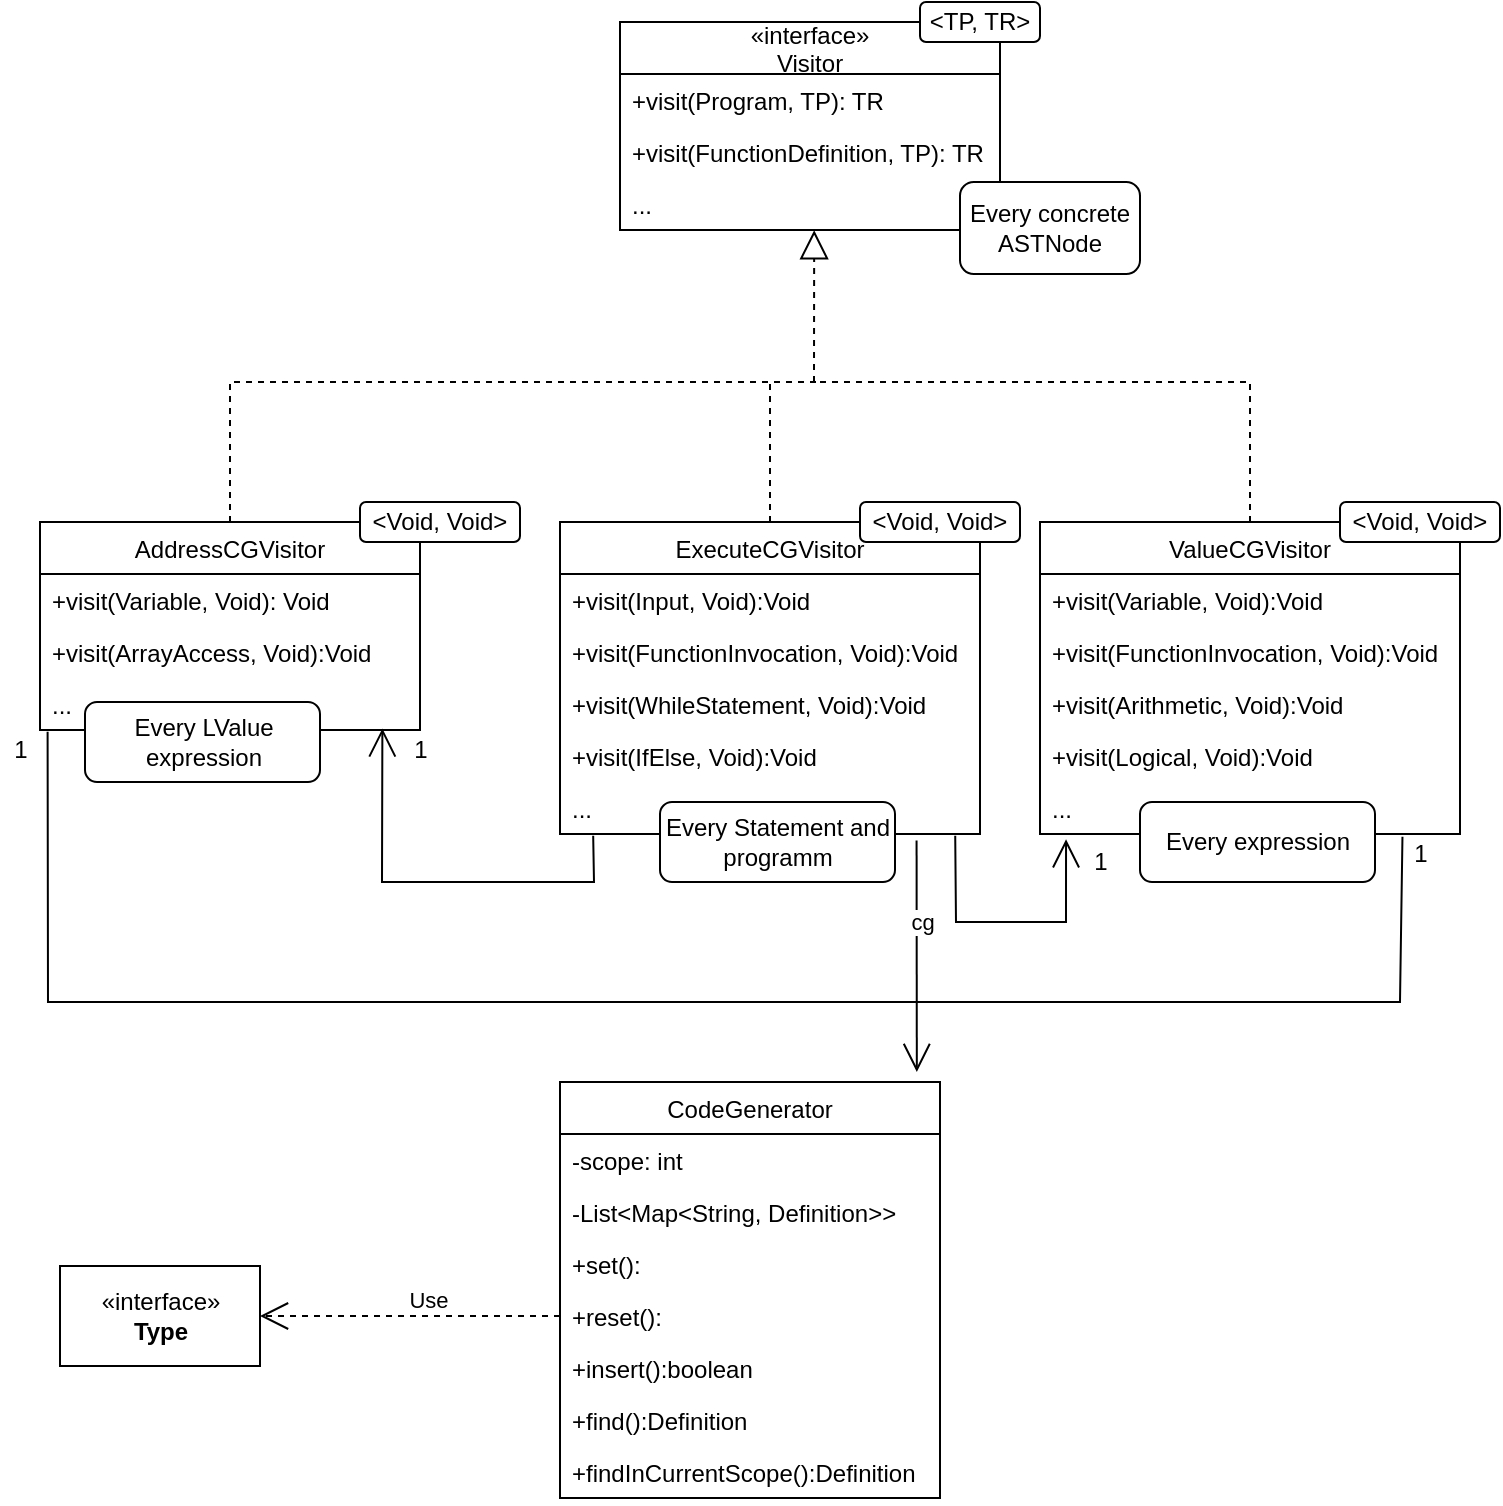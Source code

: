 <mxfile version="17.4.2" type="device"><diagram id="rqmffUZ1v0jOcx3wVz-R" name="Page-1"><mxGraphModel dx="1611" dy="1154" grid="1" gridSize="10" guides="1" tooltips="1" connect="1" arrows="1" fold="1" page="1" pageScale="1" pageWidth="827" pageHeight="1169" math="0" shadow="0"><root><mxCell id="0"/><mxCell id="1" parent="0"/><mxCell id="3r6myUnmNjeDX1TcMDbN-1" value="«interface»&#10;Visitor" style="swimlane;fontStyle=0;childLayout=stackLayout;horizontal=1;startSize=26;fillColor=none;horizontalStack=0;resizeParent=1;resizeParentMax=0;resizeLast=0;collapsible=1;marginBottom=0;" vertex="1" parent="1"><mxGeometry x="-470" y="110" width="190" height="104" as="geometry"/></mxCell><mxCell id="3r6myUnmNjeDX1TcMDbN-2" value="+visit(Program, TP): TR" style="text;strokeColor=none;fillColor=none;align=left;verticalAlign=top;spacingLeft=4;spacingRight=4;overflow=hidden;rotatable=0;points=[[0,0.5],[1,0.5]];portConstraint=eastwest;" vertex="1" parent="3r6myUnmNjeDX1TcMDbN-1"><mxGeometry y="26" width="190" height="26" as="geometry"/></mxCell><mxCell id="3r6myUnmNjeDX1TcMDbN-3" value="+visit(FunctionDefinition, TP): TR" style="text;strokeColor=none;fillColor=none;align=left;verticalAlign=top;spacingLeft=4;spacingRight=4;overflow=hidden;rotatable=0;points=[[0,0.5],[1,0.5]];portConstraint=eastwest;" vertex="1" parent="3r6myUnmNjeDX1TcMDbN-1"><mxGeometry y="52" width="190" height="26" as="geometry"/></mxCell><mxCell id="3r6myUnmNjeDX1TcMDbN-4" value="..." style="text;strokeColor=none;fillColor=none;align=left;verticalAlign=top;spacingLeft=4;spacingRight=4;overflow=hidden;rotatable=0;points=[[0,0.5],[1,0.5]];portConstraint=eastwest;" vertex="1" parent="3r6myUnmNjeDX1TcMDbN-1"><mxGeometry y="78" width="190" height="26" as="geometry"/></mxCell><mxCell id="3r6myUnmNjeDX1TcMDbN-5" value="&amp;lt;TP, TR&amp;gt;" style="rounded=1;whiteSpace=wrap;html=1;" vertex="1" parent="1"><mxGeometry x="-320" y="100" width="60" height="20" as="geometry"/></mxCell><mxCell id="3r6myUnmNjeDX1TcMDbN-6" value="CodeGenerator" style="swimlane;fontStyle=0;childLayout=stackLayout;horizontal=1;startSize=26;fillColor=none;horizontalStack=0;resizeParent=1;resizeParentMax=0;resizeLast=0;collapsible=1;marginBottom=0;" vertex="1" parent="1"><mxGeometry x="-500" y="640" width="190" height="208" as="geometry"/></mxCell><mxCell id="3r6myUnmNjeDX1TcMDbN-7" value="-scope: int" style="text;strokeColor=none;fillColor=none;align=left;verticalAlign=top;spacingLeft=4;spacingRight=4;overflow=hidden;rotatable=0;points=[[0,0.5],[1,0.5]];portConstraint=eastwest;" vertex="1" parent="3r6myUnmNjeDX1TcMDbN-6"><mxGeometry y="26" width="190" height="26" as="geometry"/></mxCell><mxCell id="3r6myUnmNjeDX1TcMDbN-8" value="-List&lt;Map&lt;String, Definition&gt;&gt;" style="text;strokeColor=none;fillColor=none;align=left;verticalAlign=top;spacingLeft=4;spacingRight=4;overflow=hidden;rotatable=0;points=[[0,0.5],[1,0.5]];portConstraint=eastwest;" vertex="1" parent="3r6myUnmNjeDX1TcMDbN-6"><mxGeometry y="52" width="190" height="26" as="geometry"/></mxCell><mxCell id="3r6myUnmNjeDX1TcMDbN-9" value="+set():" style="text;strokeColor=none;fillColor=none;align=left;verticalAlign=top;spacingLeft=4;spacingRight=4;overflow=hidden;rotatable=0;points=[[0,0.5],[1,0.5]];portConstraint=eastwest;" vertex="1" parent="3r6myUnmNjeDX1TcMDbN-6"><mxGeometry y="78" width="190" height="26" as="geometry"/></mxCell><mxCell id="3r6myUnmNjeDX1TcMDbN-10" value="+reset():" style="text;strokeColor=none;fillColor=none;align=left;verticalAlign=top;spacingLeft=4;spacingRight=4;overflow=hidden;rotatable=0;points=[[0,0.5],[1,0.5]];portConstraint=eastwest;" vertex="1" parent="3r6myUnmNjeDX1TcMDbN-6"><mxGeometry y="104" width="190" height="26" as="geometry"/></mxCell><mxCell id="3r6myUnmNjeDX1TcMDbN-11" value="+insert():boolean" style="text;strokeColor=none;fillColor=none;align=left;verticalAlign=top;spacingLeft=4;spacingRight=4;overflow=hidden;rotatable=0;points=[[0,0.5],[1,0.5]];portConstraint=eastwest;" vertex="1" parent="3r6myUnmNjeDX1TcMDbN-6"><mxGeometry y="130" width="190" height="26" as="geometry"/></mxCell><mxCell id="3r6myUnmNjeDX1TcMDbN-12" value="+find():Definition" style="text;strokeColor=none;fillColor=none;align=left;verticalAlign=top;spacingLeft=4;spacingRight=4;overflow=hidden;rotatable=0;points=[[0,0.5],[1,0.5]];portConstraint=eastwest;" vertex="1" parent="3r6myUnmNjeDX1TcMDbN-6"><mxGeometry y="156" width="190" height="26" as="geometry"/></mxCell><mxCell id="3r6myUnmNjeDX1TcMDbN-13" value="+findInCurrentScope():Definition" style="text;strokeColor=none;fillColor=none;align=left;verticalAlign=top;spacingLeft=4;spacingRight=4;overflow=hidden;rotatable=0;points=[[0,0.5],[1,0.5]];portConstraint=eastwest;" vertex="1" parent="3r6myUnmNjeDX1TcMDbN-6"><mxGeometry y="182" width="190" height="26" as="geometry"/></mxCell><mxCell id="3r6myUnmNjeDX1TcMDbN-16" value="AddressCGVisitor" style="swimlane;fontStyle=0;childLayout=stackLayout;horizontal=1;startSize=26;fillColor=none;horizontalStack=0;resizeParent=1;resizeParentMax=0;resizeLast=0;collapsible=1;marginBottom=0;" vertex="1" parent="1"><mxGeometry x="-760" y="360" width="190" height="104" as="geometry"/></mxCell><mxCell id="3r6myUnmNjeDX1TcMDbN-17" value="+visit(Variable, Void): Void" style="text;strokeColor=none;fillColor=none;align=left;verticalAlign=top;spacingLeft=4;spacingRight=4;overflow=hidden;rotatable=0;points=[[0,0.5],[1,0.5]];portConstraint=eastwest;" vertex="1" parent="3r6myUnmNjeDX1TcMDbN-16"><mxGeometry y="26" width="190" height="26" as="geometry"/></mxCell><mxCell id="3r6myUnmNjeDX1TcMDbN-18" value="+visit(ArrayAccess, Void):Void" style="text;strokeColor=none;fillColor=none;align=left;verticalAlign=top;spacingLeft=4;spacingRight=4;overflow=hidden;rotatable=0;points=[[0,0.5],[1,0.5]];portConstraint=eastwest;" vertex="1" parent="3r6myUnmNjeDX1TcMDbN-16"><mxGeometry y="52" width="190" height="26" as="geometry"/></mxCell><mxCell id="3r6myUnmNjeDX1TcMDbN-19" value="..." style="text;strokeColor=none;fillColor=none;align=left;verticalAlign=top;spacingLeft=4;spacingRight=4;overflow=hidden;rotatable=0;points=[[0,0.5],[1,0.5]];portConstraint=eastwest;" vertex="1" parent="3r6myUnmNjeDX1TcMDbN-16"><mxGeometry y="78" width="190" height="26" as="geometry"/></mxCell><mxCell id="3r6myUnmNjeDX1TcMDbN-20" value="ValueCGVisitor" style="swimlane;fontStyle=0;childLayout=stackLayout;horizontal=1;startSize=26;fillColor=none;horizontalStack=0;resizeParent=1;resizeParentMax=0;resizeLast=0;collapsible=1;marginBottom=0;" vertex="1" parent="1"><mxGeometry x="-260" y="360" width="210" height="156" as="geometry"/></mxCell><mxCell id="3r6myUnmNjeDX1TcMDbN-21" value="+visit(Variable, Void):Void" style="text;strokeColor=none;fillColor=none;align=left;verticalAlign=top;spacingLeft=4;spacingRight=4;overflow=hidden;rotatable=0;points=[[0,0.5],[1,0.5]];portConstraint=eastwest;" vertex="1" parent="3r6myUnmNjeDX1TcMDbN-20"><mxGeometry y="26" width="210" height="26" as="geometry"/></mxCell><mxCell id="3r6myUnmNjeDX1TcMDbN-22" value="+visit(FunctionInvocation, Void):Void" style="text;strokeColor=none;fillColor=none;align=left;verticalAlign=top;spacingLeft=4;spacingRight=4;overflow=hidden;rotatable=0;points=[[0,0.5],[1,0.5]];portConstraint=eastwest;" vertex="1" parent="3r6myUnmNjeDX1TcMDbN-20"><mxGeometry y="52" width="210" height="26" as="geometry"/></mxCell><mxCell id="3r6myUnmNjeDX1TcMDbN-23" value="+visit(Arithmetic, Void):Void" style="text;strokeColor=none;fillColor=none;align=left;verticalAlign=top;spacingLeft=4;spacingRight=4;overflow=hidden;rotatable=0;points=[[0,0.5],[1,0.5]];portConstraint=eastwest;" vertex="1" parent="3r6myUnmNjeDX1TcMDbN-20"><mxGeometry y="78" width="210" height="26" as="geometry"/></mxCell><mxCell id="3r6myUnmNjeDX1TcMDbN-24" value="+visit(Logical, Void):Void" style="text;strokeColor=none;fillColor=none;align=left;verticalAlign=top;spacingLeft=4;spacingRight=4;overflow=hidden;rotatable=0;points=[[0,0.5],[1,0.5]];portConstraint=eastwest;" vertex="1" parent="3r6myUnmNjeDX1TcMDbN-20"><mxGeometry y="104" width="210" height="26" as="geometry"/></mxCell><mxCell id="3r6myUnmNjeDX1TcMDbN-47" value="..." style="text;strokeColor=none;fillColor=none;align=left;verticalAlign=top;spacingLeft=4;spacingRight=4;overflow=hidden;rotatable=0;points=[[0,0.5],[1,0.5]];portConstraint=eastwest;" vertex="1" parent="3r6myUnmNjeDX1TcMDbN-20"><mxGeometry y="130" width="210" height="26" as="geometry"/></mxCell><mxCell id="3r6myUnmNjeDX1TcMDbN-25" value="Every concrete ASTNode" style="rounded=1;whiteSpace=wrap;html=1;" vertex="1" parent="1"><mxGeometry x="-300" y="190" width="90" height="46" as="geometry"/></mxCell><mxCell id="3r6myUnmNjeDX1TcMDbN-26" value="Every LValue expression" style="rounded=1;whiteSpace=wrap;html=1;" vertex="1" parent="1"><mxGeometry x="-737.5" y="450" width="117.5" height="40" as="geometry"/></mxCell><mxCell id="3r6myUnmNjeDX1TcMDbN-27" value="&amp;lt;Void, Void&amp;gt;" style="rounded=1;whiteSpace=wrap;html=1;" vertex="1" parent="1"><mxGeometry x="-600" y="350" width="80" height="20" as="geometry"/></mxCell><mxCell id="3r6myUnmNjeDX1TcMDbN-28" value="&amp;lt;Void, Void&amp;gt;" style="rounded=1;whiteSpace=wrap;html=1;" vertex="1" parent="1"><mxGeometry x="-110" y="350" width="80" height="20" as="geometry"/></mxCell><mxCell id="3r6myUnmNjeDX1TcMDbN-29" value="" style="endArrow=block;dashed=1;endFill=0;endSize=12;html=1;rounded=0;entryX=0.511;entryY=1.004;entryDx=0;entryDy=0;entryPerimeter=0;exitX=0.5;exitY=0;exitDx=0;exitDy=0;" edge="1" parent="1" source="3r6myUnmNjeDX1TcMDbN-20" target="3r6myUnmNjeDX1TcMDbN-4"><mxGeometry width="160" relative="1" as="geometry"><mxPoint x="-400" y="310" as="sourcePoint"/><mxPoint x="-380" y="240" as="targetPoint"/><Array as="points"><mxPoint x="-155" y="290"/><mxPoint x="-325" y="290"/><mxPoint x="-373" y="290"/></Array></mxGeometry></mxCell><mxCell id="3r6myUnmNjeDX1TcMDbN-30" value="" style="endArrow=none;dashed=1;html=1;rounded=0;exitX=0.5;exitY=0;exitDx=0;exitDy=0;" edge="1" parent="1" source="3r6myUnmNjeDX1TcMDbN-16"><mxGeometry width="50" height="50" relative="1" as="geometry"><mxPoint x="-595.714" y="290" as="sourcePoint"/><mxPoint x="-370" y="290" as="targetPoint"/><Array as="points"><mxPoint x="-665" y="290"/></Array></mxGeometry></mxCell><mxCell id="3r6myUnmNjeDX1TcMDbN-34" value="«interface»&lt;br&gt;&lt;b&gt;Type&lt;/b&gt;" style="html=1;" vertex="1" parent="1"><mxGeometry x="-750" y="732" width="100" height="50" as="geometry"/></mxCell><mxCell id="3r6myUnmNjeDX1TcMDbN-36" value="Use" style="endArrow=open;endSize=12;dashed=1;html=1;rounded=0;entryX=1;entryY=0.5;entryDx=0;entryDy=0;exitX=0;exitY=0.5;exitDx=0;exitDy=0;" edge="1" parent="1" source="3r6myUnmNjeDX1TcMDbN-10" target="3r6myUnmNjeDX1TcMDbN-34"><mxGeometry x="-0.118" y="-8" width="160" relative="1" as="geometry"><mxPoint x="-350" y="257" as="sourcePoint"/><mxPoint x="-432.5" y="360" as="targetPoint"/><Array as="points"/><mxPoint as="offset"/></mxGeometry></mxCell><mxCell id="3r6myUnmNjeDX1TcMDbN-37" value="ExecuteCGVisitor" style="swimlane;fontStyle=0;childLayout=stackLayout;horizontal=1;startSize=26;fillColor=none;horizontalStack=0;resizeParent=1;resizeParentMax=0;resizeLast=0;collapsible=1;marginBottom=0;" vertex="1" parent="1"><mxGeometry x="-500" y="360" width="210" height="156" as="geometry"/></mxCell><mxCell id="3r6myUnmNjeDX1TcMDbN-38" value="+visit(Input, Void):Void" style="text;strokeColor=none;fillColor=none;align=left;verticalAlign=top;spacingLeft=4;spacingRight=4;overflow=hidden;rotatable=0;points=[[0,0.5],[1,0.5]];portConstraint=eastwest;" vertex="1" parent="3r6myUnmNjeDX1TcMDbN-37"><mxGeometry y="26" width="210" height="26" as="geometry"/></mxCell><mxCell id="3r6myUnmNjeDX1TcMDbN-39" value="+visit(FunctionInvocation, Void):Void" style="text;strokeColor=none;fillColor=none;align=left;verticalAlign=top;spacingLeft=4;spacingRight=4;overflow=hidden;rotatable=0;points=[[0,0.5],[1,0.5]];portConstraint=eastwest;" vertex="1" parent="3r6myUnmNjeDX1TcMDbN-37"><mxGeometry y="52" width="210" height="26" as="geometry"/></mxCell><mxCell id="3r6myUnmNjeDX1TcMDbN-40" value="+visit(WhileStatement, Void):Void" style="text;strokeColor=none;fillColor=none;align=left;verticalAlign=top;spacingLeft=4;spacingRight=4;overflow=hidden;rotatable=0;points=[[0,0.5],[1,0.5]];portConstraint=eastwest;" vertex="1" parent="3r6myUnmNjeDX1TcMDbN-37"><mxGeometry y="78" width="210" height="26" as="geometry"/></mxCell><mxCell id="3r6myUnmNjeDX1TcMDbN-41" value="+visit(IfElse, Void):Void" style="text;strokeColor=none;fillColor=none;align=left;verticalAlign=top;spacingLeft=4;spacingRight=4;overflow=hidden;rotatable=0;points=[[0,0.5],[1,0.5]];portConstraint=eastwest;" vertex="1" parent="3r6myUnmNjeDX1TcMDbN-37"><mxGeometry y="104" width="210" height="26" as="geometry"/></mxCell><mxCell id="3r6myUnmNjeDX1TcMDbN-44" value="..." style="text;strokeColor=none;fillColor=none;align=left;verticalAlign=top;spacingLeft=4;spacingRight=4;overflow=hidden;rotatable=0;points=[[0,0.5],[1,0.5]];portConstraint=eastwest;" vertex="1" parent="3r6myUnmNjeDX1TcMDbN-37"><mxGeometry y="130" width="210" height="26" as="geometry"/></mxCell><mxCell id="3r6myUnmNjeDX1TcMDbN-42" value="" style="endArrow=none;dashed=1;html=1;rounded=0;exitX=0.5;exitY=0;exitDx=0;exitDy=0;" edge="1" parent="1" source="3r6myUnmNjeDX1TcMDbN-37"><mxGeometry width="50" height="50" relative="1" as="geometry"><mxPoint x="-655" y="360" as="sourcePoint"/><mxPoint x="-395" y="290" as="targetPoint"/><Array as="points"><mxPoint x="-395" y="300"/></Array></mxGeometry></mxCell><mxCell id="3r6myUnmNjeDX1TcMDbN-43" value="&amp;lt;Void, Void&amp;gt;" style="rounded=1;whiteSpace=wrap;html=1;" vertex="1" parent="1"><mxGeometry x="-350" y="350" width="80" height="20" as="geometry"/></mxCell><mxCell id="3r6myUnmNjeDX1TcMDbN-45" value="Every Statement and programm" style="rounded=1;whiteSpace=wrap;html=1;" vertex="1" parent="1"><mxGeometry x="-450" y="500" width="117.5" height="40" as="geometry"/></mxCell><mxCell id="3r6myUnmNjeDX1TcMDbN-46" value="Every expression" style="rounded=1;whiteSpace=wrap;html=1;" vertex="1" parent="1"><mxGeometry x="-210" y="500" width="117.5" height="40" as="geometry"/></mxCell><mxCell id="3r6myUnmNjeDX1TcMDbN-48" value="" style="endArrow=open;endFill=1;endSize=12;html=1;rounded=0;exitX=0.941;exitY=1.032;exitDx=0;exitDy=0;exitPerimeter=0;entryX=0.062;entryY=1.102;entryDx=0;entryDy=0;entryPerimeter=0;" edge="1" parent="1" source="3r6myUnmNjeDX1TcMDbN-44" target="3r6myUnmNjeDX1TcMDbN-47"><mxGeometry width="160" relative="1" as="geometry"><mxPoint x="-260" y="320" as="sourcePoint"/><mxPoint x="-100" y="320" as="targetPoint"/><Array as="points"><mxPoint x="-302" y="560"/><mxPoint x="-247" y="560"/></Array></mxGeometry></mxCell><mxCell id="3r6myUnmNjeDX1TcMDbN-49" value="1" style="text;html=1;align=center;verticalAlign=middle;resizable=0;points=[];autosize=1;strokeColor=none;fillColor=none;" vertex="1" parent="1"><mxGeometry x="-240" y="520" width="20" height="20" as="geometry"/></mxCell><mxCell id="3r6myUnmNjeDX1TcMDbN-50" value="" style="endArrow=none;html=1;rounded=0;entryX=0.863;entryY=1.053;entryDx=0;entryDy=0;entryPerimeter=0;exitX=0.02;exitY=1.035;exitDx=0;exitDy=0;exitPerimeter=0;" edge="1" parent="1" source="3r6myUnmNjeDX1TcMDbN-19" target="3r6myUnmNjeDX1TcMDbN-47"><mxGeometry width="50" height="50" relative="1" as="geometry"><mxPoint x="-79" y="582.078" as="sourcePoint"/><mxPoint x="-180" y="320" as="targetPoint"/><Array as="points"><mxPoint x="-756" y="600"/><mxPoint x="-80" y="600"/></Array></mxGeometry></mxCell><mxCell id="3r6myUnmNjeDX1TcMDbN-51" value="1" style="text;html=1;align=center;verticalAlign=middle;resizable=0;points=[];autosize=1;strokeColor=none;fillColor=none;" vertex="1" parent="1"><mxGeometry x="-80" y="516" width="20" height="20" as="geometry"/></mxCell><mxCell id="3r6myUnmNjeDX1TcMDbN-52" value="1" style="text;html=1;align=center;verticalAlign=middle;resizable=0;points=[];autosize=1;strokeColor=none;fillColor=none;" vertex="1" parent="1"><mxGeometry x="-780" y="464" width="20" height="20" as="geometry"/></mxCell><mxCell id="3r6myUnmNjeDX1TcMDbN-53" value="" style="endArrow=open;endFill=1;endSize=12;html=1;rounded=0;exitX=0.079;exitY=1.032;exitDx=0;exitDy=0;exitPerimeter=0;entryX=0.901;entryY=0.969;entryDx=0;entryDy=0;entryPerimeter=0;" edge="1" parent="1" source="3r6myUnmNjeDX1TcMDbN-44" target="3r6myUnmNjeDX1TcMDbN-19"><mxGeometry width="160" relative="1" as="geometry"><mxPoint x="-292.39" y="526.832" as="sourcePoint"/><mxPoint x="-236.98" y="528.652" as="targetPoint"/><Array as="points"><mxPoint x="-483" y="540"/><mxPoint x="-589" y="540"/></Array></mxGeometry></mxCell><mxCell id="3r6myUnmNjeDX1TcMDbN-54" value="1" style="text;html=1;align=center;verticalAlign=middle;resizable=0;points=[];autosize=1;strokeColor=none;fillColor=none;" vertex="1" parent="1"><mxGeometry x="-580" y="464" width="20" height="20" as="geometry"/></mxCell><mxCell id="3r6myUnmNjeDX1TcMDbN-55" value="" style="endArrow=open;endFill=1;endSize=12;html=1;rounded=0;exitX=0.849;exitY=1.125;exitDx=0;exitDy=0;exitPerimeter=0;entryX=0.939;entryY=-0.024;entryDx=0;entryDy=0;entryPerimeter=0;" edge="1" parent="1" source="3r6myUnmNjeDX1TcMDbN-44" target="3r6myUnmNjeDX1TcMDbN-6"><mxGeometry width="160" relative="1" as="geometry"><mxPoint x="-292.39" y="526.832" as="sourcePoint"/><mxPoint x="-236.98" y="528.652" as="targetPoint"/><Array as="points"/></mxGeometry></mxCell><mxCell id="3r6myUnmNjeDX1TcMDbN-56" value="cg" style="edgeLabel;html=1;align=center;verticalAlign=middle;resizable=0;points=[];" vertex="1" connectable="0" parent="3r6myUnmNjeDX1TcMDbN-55"><mxGeometry x="-0.292" y="2" relative="1" as="geometry"><mxPoint as="offset"/></mxGeometry></mxCell></root></mxGraphModel></diagram></mxfile>